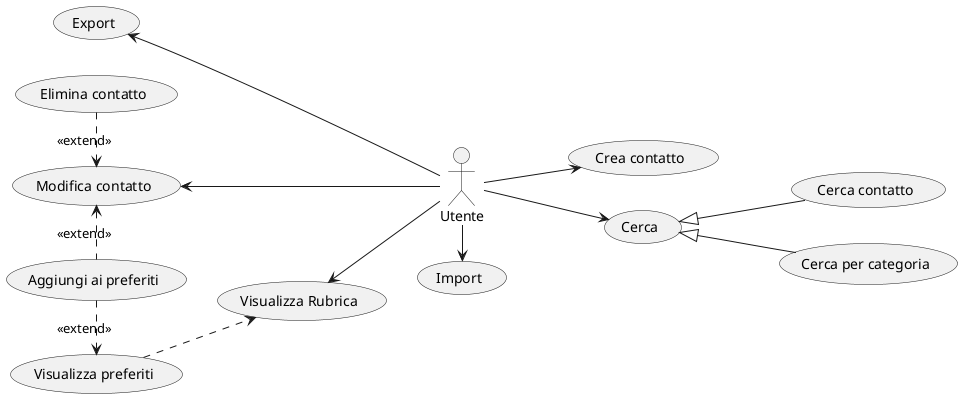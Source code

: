 @startuml
left to right direction

actor "Utente" as User

usecase "Import" as Import
usecase "Export" as Export
usecase "Crea contatto" as Create
usecase "Modifica contatto" as Modify
usecase "Aggiungi ai preferiti" as Favorites
usecase "Elimina contatto" as Delete
usecase "Cerca" as Search
usecase "Cerca contatto" as ContactSearch
usecase "Cerca per categoria" as SearchByList
usecase "Visualizza Rubrica" as View
usecase "Visualizza preferiti" as ViewFavorites


' Relazioni principali
User -up-> Export
User -right-> Import

User --> Create
User --> Modify

User --> Search
User -left--> View


' Relazioni con il sistema (eventuale estensione)


ViewFavorites -right..>View : <<extend>>


Search <|-- ContactSearch
Search <|-- SearchByList 

Favorites -left..> Modify: <<extend>>
Favorites -right..> ViewFavorites : <<extend>>

Delete -right..> Modify : <<extend>>

@enduml